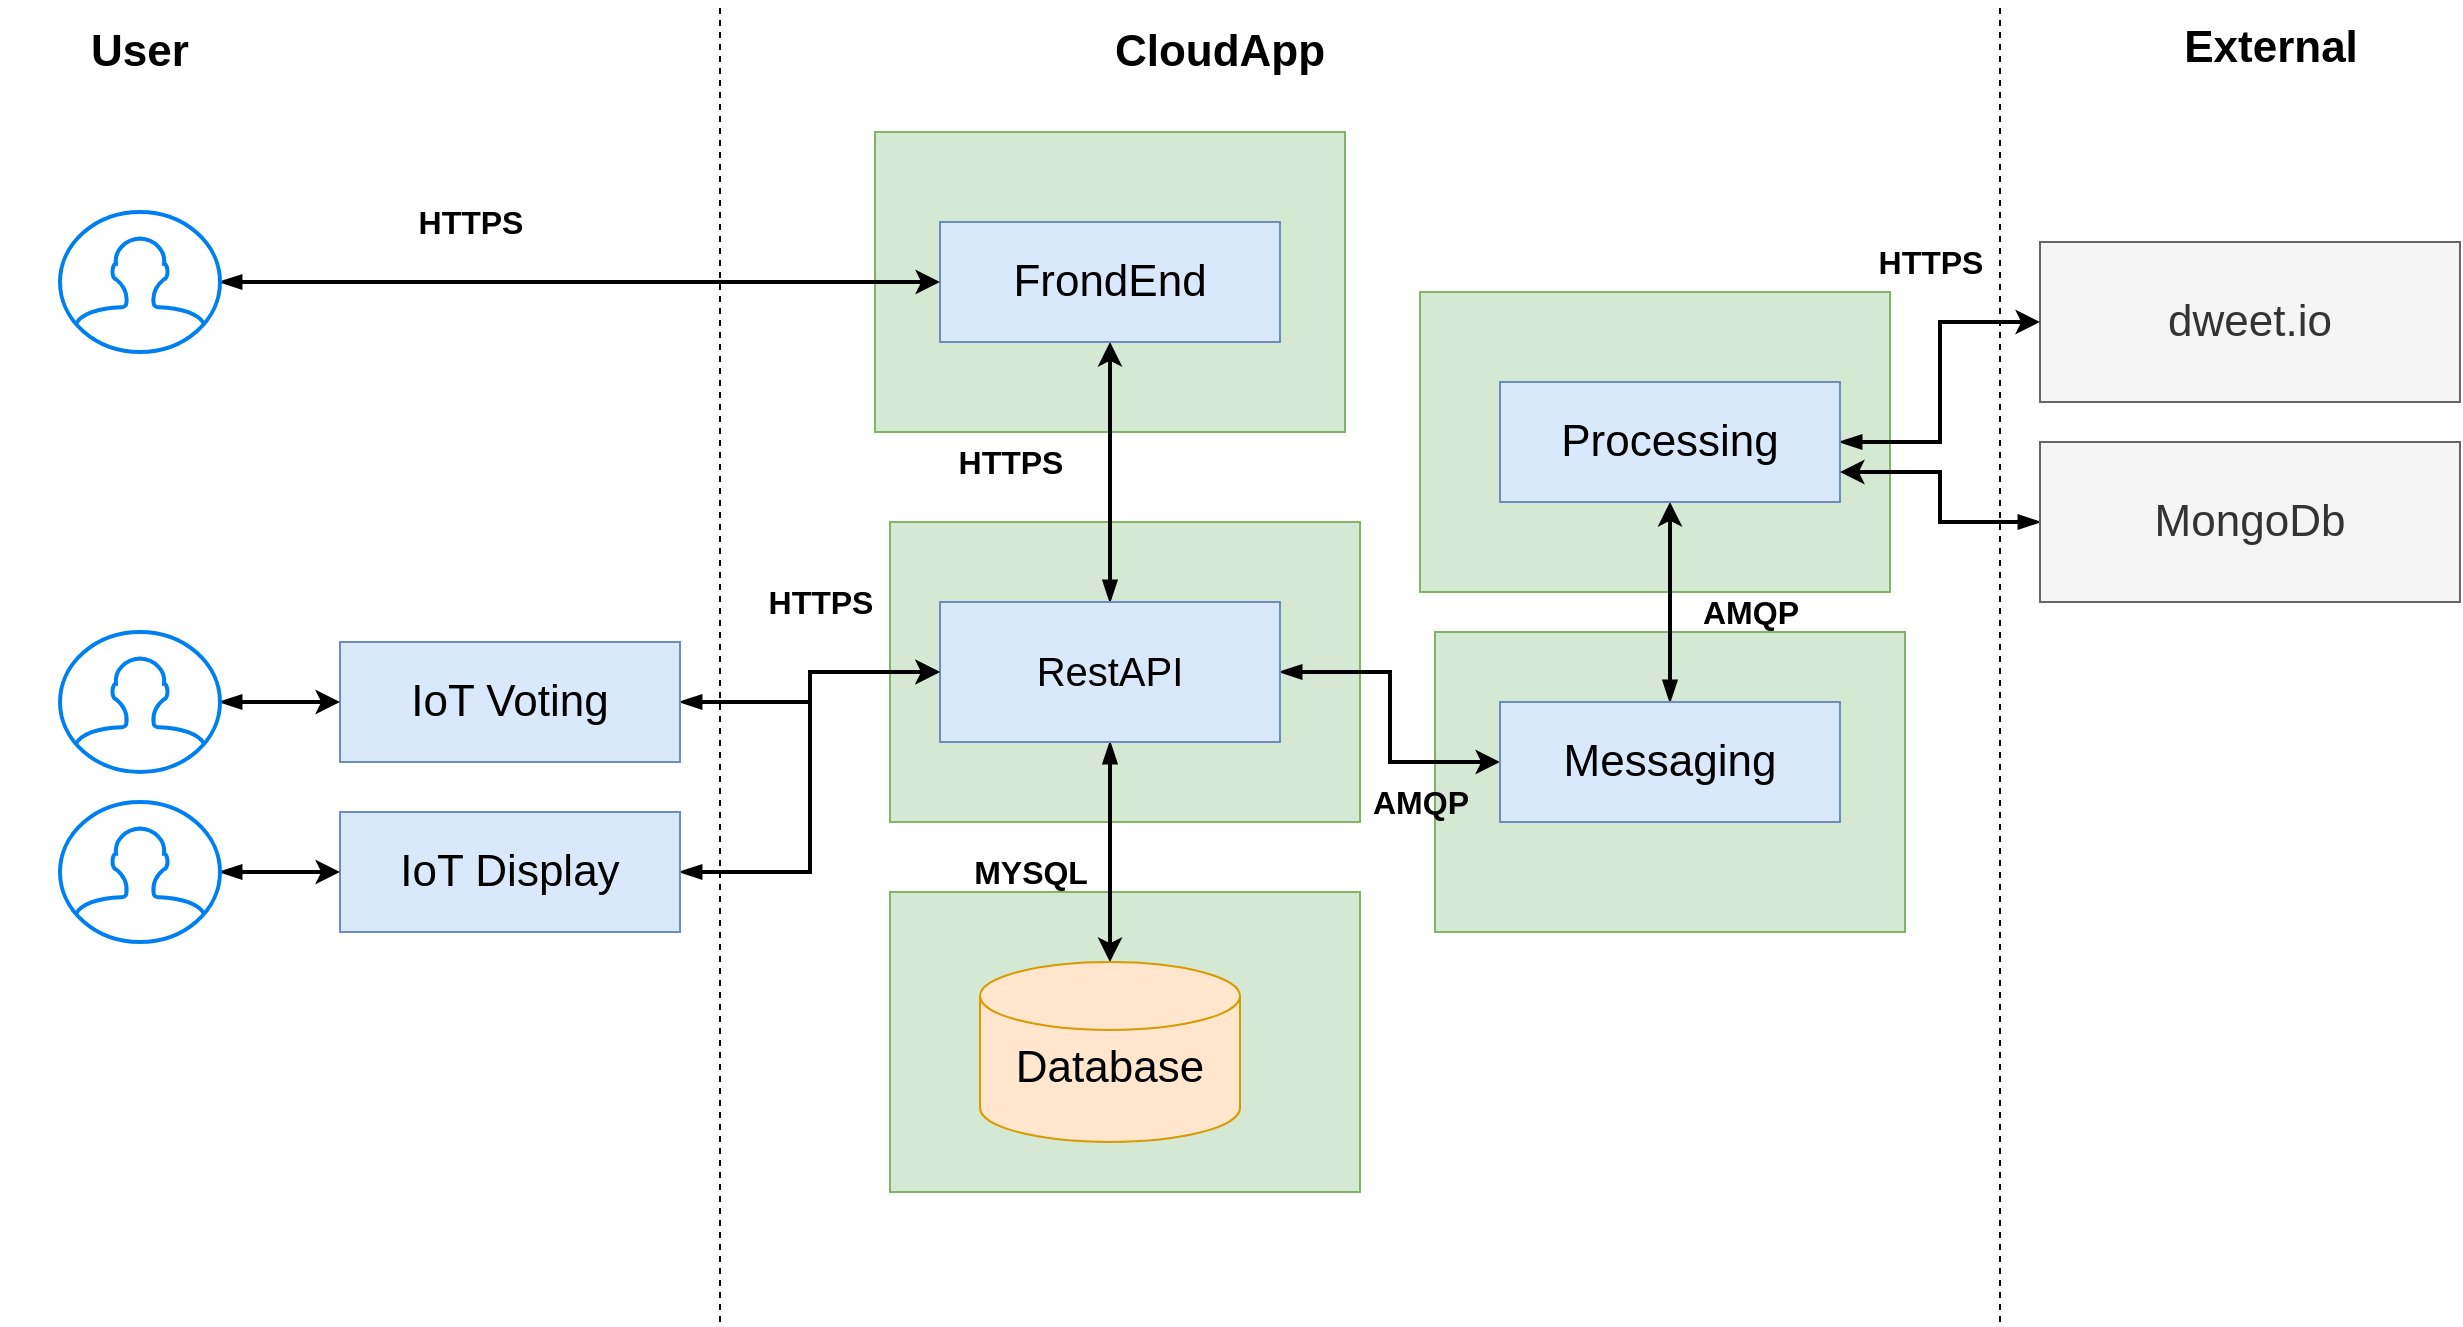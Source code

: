 <mxfile version="13.9.8" type="device"><diagram id="r1JDLt2uP6RqPP84AGkt" name="Page-1"><mxGraphModel dx="1506" dy="830" grid="1" gridSize="10" guides="1" tooltips="1" connect="1" arrows="1" fold="1" page="0" pageScale="1" pageWidth="850" pageHeight="1100" math="0" shadow="0"><root><mxCell id="0"/><mxCell id="1" parent="0"/><mxCell id="uSY_zeDXxoWefg3J3PGC-15" value="&lt;b&gt;&lt;br&gt;&lt;/b&gt;" style="rounded=0;whiteSpace=wrap;html=1;align=left;fillColor=#d5e8d4;strokeColor=#82b366;" vertex="1" parent="1"><mxGeometry x="315" y="545" width="235" height="150" as="geometry"/></mxCell><mxCell id="uSY_zeDXxoWefg3J3PGC-14" value="&lt;b&gt;&lt;br&gt;&lt;/b&gt;" style="rounded=0;whiteSpace=wrap;html=1;align=left;fillColor=#d5e8d4;strokeColor=#82b366;" vertex="1" parent="1"><mxGeometry x="587.5" y="415" width="235" height="150" as="geometry"/></mxCell><mxCell id="uSY_zeDXxoWefg3J3PGC-13" value="&lt;b&gt;&lt;br&gt;&lt;/b&gt;" style="rounded=0;whiteSpace=wrap;html=1;align=left;fillColor=#d5e8d4;strokeColor=#82b366;" vertex="1" parent="1"><mxGeometry x="580" y="245" width="235" height="150" as="geometry"/></mxCell><mxCell id="uSY_zeDXxoWefg3J3PGC-12" value="&lt;b&gt;&lt;br&gt;&lt;/b&gt;" style="rounded=0;whiteSpace=wrap;html=1;align=left;fillColor=#d5e8d4;strokeColor=#82b366;" vertex="1" parent="1"><mxGeometry x="307.5" y="165" width="235" height="150" as="geometry"/></mxCell><mxCell id="POYa3rj1FPTgSTqGW85i-14" value="&lt;b&gt;&lt;br&gt;&lt;/b&gt;" style="rounded=0;whiteSpace=wrap;html=1;align=left;fillColor=#d5e8d4;strokeColor=#82b366;" parent="1" vertex="1"><mxGeometry x="315" y="360" width="235" height="150" as="geometry"/></mxCell><mxCell id="E9mfV4vEJeYdUEhxdeUs-2" value="User" style="text;html=1;strokeColor=none;fillColor=none;align=center;verticalAlign=middle;whiteSpace=wrap;rounded=0;fontStyle=1;fontSize=22;" parent="1" vertex="1"><mxGeometry x="-130" y="100" width="140" height="50" as="geometry"/></mxCell><mxCell id="POYa3rj1FPTgSTqGW85i-4" style="edgeStyle=orthogonalEdgeStyle;rounded=0;orthogonalLoop=1;jettySize=auto;html=1;entryX=0.5;entryY=1;entryDx=0;entryDy=0;startArrow=blockThin;startFill=1;strokeWidth=2;" parent="1" source="E9mfV4vEJeYdUEhxdeUs-7" target="POYa3rj1FPTgSTqGW85i-3" edge="1"><mxGeometry relative="1" as="geometry"/></mxCell><mxCell id="POYa3rj1FPTgSTqGW85i-20" style="edgeStyle=orthogonalEdgeStyle;rounded=0;orthogonalLoop=1;jettySize=auto;html=1;exitX=1;exitY=0.5;exitDx=0;exitDy=0;entryX=0;entryY=0.5;entryDx=0;entryDy=0;startArrow=blockThin;startFill=1;strokeColor=#000000;strokeWidth=2;" parent="1" source="E9mfV4vEJeYdUEhxdeUs-7" target="POYa3rj1FPTgSTqGW85i-17" edge="1"><mxGeometry relative="1" as="geometry"/></mxCell><mxCell id="POYa3rj1FPTgSTqGW85i-28" style="edgeStyle=orthogonalEdgeStyle;rounded=0;orthogonalLoop=1;jettySize=auto;html=1;startArrow=blockThin;startFill=1;strokeColor=#000000;strokeWidth=2;" parent="1" source="E9mfV4vEJeYdUEhxdeUs-7" target="E9mfV4vEJeYdUEhxdeUs-12" edge="1"><mxGeometry relative="1" as="geometry"/></mxCell><mxCell id="E9mfV4vEJeYdUEhxdeUs-7" value="&lt;span style=&quot;font-size: 20px&quot;&gt;RestAPI&lt;/span&gt;" style="rounded=0;whiteSpace=wrap;html=1;fontSize=22;fillColor=#dae8fc;strokeColor=#6c8ebf;" parent="1" vertex="1"><mxGeometry x="340" y="400" width="170" height="70" as="geometry"/></mxCell><mxCell id="E9mfV4vEJeYdUEhxdeUs-12" value="&lt;p style=&quot;line-height: 120%&quot;&gt;Database&lt;/p&gt;" style="shape=cylinder2;whiteSpace=wrap;html=1;boundedLbl=1;backgroundOutline=1;size=17;fontSize=22;fillColor=#ffe6cc;strokeColor=#d79b00;verticalAlign=bottom;" parent="1" vertex="1"><mxGeometry x="360" y="580" width="130" height="90" as="geometry"/></mxCell><mxCell id="POYa3rj1FPTgSTqGW85i-8" style="edgeStyle=orthogonalEdgeStyle;rounded=0;orthogonalLoop=1;jettySize=auto;html=1;startArrow=blockThin;startFill=1;strokeColor=#000000;strokeWidth=2;" parent="1" source="E9mfV4vEJeYdUEhxdeUs-22" target="E9mfV4vEJeYdUEhxdeUs-7" edge="1"><mxGeometry relative="1" as="geometry"/></mxCell><mxCell id="E9mfV4vEJeYdUEhxdeUs-22" value="IoT Voting" style="rounded=0;whiteSpace=wrap;html=1;fontSize=22;fillColor=#dae8fc;strokeColor=#6c8ebf;" parent="1" vertex="1"><mxGeometry x="40" y="420" width="170" height="60" as="geometry"/></mxCell><mxCell id="E9mfV4vEJeYdUEhxdeUs-31" value="dweet.io" style="whiteSpace=wrap;html=1;fillColor=#f5f5f5;fontSize=22;strokeColor=#666666;fontColor=#333333;" parent="1" vertex="1"><mxGeometry x="890" y="220" width="210" height="80" as="geometry"/></mxCell><mxCell id="5WMwlIYyCYfovz2jieML-2" value="&lt;font style=&quot;font-size: 22px&quot;&gt;&lt;b&gt;External&lt;/b&gt;&lt;/font&gt;" style="text;html=1;align=center;verticalAlign=middle;resizable=0;points=[];autosize=1;" parent="1" vertex="1"><mxGeometry x="955" y="112.5" width="100" height="20" as="geometry"/></mxCell><mxCell id="5WMwlIYyCYfovz2jieML-11" value="&lt;font size=&quot;1&quot;&gt;&lt;b style=&quot;font-size: 16px&quot;&gt;HTTPS&lt;/b&gt;&lt;/font&gt;" style="text;html=1;align=center;verticalAlign=middle;resizable=0;points=[];autosize=1;" parent="1" vertex="1"><mxGeometry x="340" y="320" width="70" height="20" as="geometry"/></mxCell><mxCell id="POYa3rj1FPTgSTqGW85i-2" value="CloudApp" style="text;html=1;strokeColor=none;fillColor=none;align=center;verticalAlign=middle;whiteSpace=wrap;rounded=0;fontStyle=1;fontSize=22;" parent="1" vertex="1"><mxGeometry x="410" y="100" width="140" height="50" as="geometry"/></mxCell><mxCell id="POYa3rj1FPTgSTqGW85i-3" value="FrondEnd" style="rounded=0;whiteSpace=wrap;html=1;fontSize=22;fillColor=#dae8fc;strokeColor=#6c8ebf;" parent="1" vertex="1"><mxGeometry x="340" y="210" width="170" height="60" as="geometry"/></mxCell><mxCell id="POYa3rj1FPTgSTqGW85i-6" style="edgeStyle=orthogonalEdgeStyle;rounded=0;orthogonalLoop=1;jettySize=auto;html=1;entryX=0;entryY=0.5;entryDx=0;entryDy=0;startArrow=blockThin;startFill=1;strokeColor=#000000;strokeWidth=2;" parent="1" source="POYa3rj1FPTgSTqGW85i-5" target="POYa3rj1FPTgSTqGW85i-3" edge="1"><mxGeometry relative="1" as="geometry"/></mxCell><mxCell id="POYa3rj1FPTgSTqGW85i-5" value="" style="html=1;verticalLabelPosition=bottom;align=center;labelBackgroundColor=#ffffff;verticalAlign=top;strokeWidth=2;strokeColor=#0080F0;shadow=0;dashed=0;shape=mxgraph.ios7.icons.user;" parent="1" vertex="1"><mxGeometry x="-100" y="205" width="80" height="70" as="geometry"/></mxCell><mxCell id="POYa3rj1FPTgSTqGW85i-7" value="&lt;font size=&quot;1&quot;&gt;&lt;b style=&quot;font-size: 16px&quot;&gt;HTTPS&lt;/b&gt;&lt;/font&gt;" style="text;html=1;align=center;verticalAlign=middle;resizable=0;points=[];autosize=1;" parent="1" vertex="1"><mxGeometry x="70" y="200" width="70" height="20" as="geometry"/></mxCell><mxCell id="POYa3rj1FPTgSTqGW85i-11" style="edgeStyle=orthogonalEdgeStyle;rounded=0;orthogonalLoop=1;jettySize=auto;html=1;entryX=0;entryY=0.5;entryDx=0;entryDy=0;startArrow=blockThin;startFill=1;strokeColor=#000000;strokeWidth=2;" parent="1" source="POYa3rj1FPTgSTqGW85i-10" target="E9mfV4vEJeYdUEhxdeUs-22" edge="1"><mxGeometry relative="1" as="geometry"/></mxCell><mxCell id="POYa3rj1FPTgSTqGW85i-10" value="" style="html=1;verticalLabelPosition=bottom;align=center;labelBackgroundColor=#ffffff;verticalAlign=top;strokeWidth=2;strokeColor=#0080F0;shadow=0;dashed=0;shape=mxgraph.ios7.icons.user;" parent="1" vertex="1"><mxGeometry x="-100" y="415" width="80" height="70" as="geometry"/></mxCell><mxCell id="POYa3rj1FPTgSTqGW85i-12" value="&lt;font size=&quot;1&quot;&gt;&lt;b style=&quot;font-size: 16px&quot;&gt;HTTPS&lt;/b&gt;&lt;/font&gt;" style="text;html=1;align=center;verticalAlign=middle;resizable=0;points=[];autosize=1;" parent="1" vertex="1"><mxGeometry x="245" y="390" width="70" height="20" as="geometry"/></mxCell><mxCell id="POYa3rj1FPTgSTqGW85i-19" style="edgeStyle=orthogonalEdgeStyle;rounded=0;orthogonalLoop=1;jettySize=auto;html=1;exitX=0.5;exitY=0;exitDx=0;exitDy=0;startArrow=blockThin;startFill=1;strokeColor=#000000;strokeWidth=2;" parent="1" source="POYa3rj1FPTgSTqGW85i-17" target="POYa3rj1FPTgSTqGW85i-18" edge="1"><mxGeometry relative="1" as="geometry"/></mxCell><mxCell id="POYa3rj1FPTgSTqGW85i-17" value="Messaging" style="rounded=0;whiteSpace=wrap;html=1;fontSize=22;fillColor=#dae8fc;strokeColor=#6c8ebf;" parent="1" vertex="1"><mxGeometry x="620" y="450" width="170" height="60" as="geometry"/></mxCell><mxCell id="POYa3rj1FPTgSTqGW85i-21" style="edgeStyle=orthogonalEdgeStyle;rounded=0;orthogonalLoop=1;jettySize=auto;html=1;exitX=1;exitY=0.5;exitDx=0;exitDy=0;entryX=0;entryY=0.5;entryDx=0;entryDy=0;startArrow=blockThin;startFill=1;strokeColor=#000000;strokeWidth=2;" parent="1" source="POYa3rj1FPTgSTqGW85i-18" target="E9mfV4vEJeYdUEhxdeUs-31" edge="1"><mxGeometry relative="1" as="geometry"/></mxCell><mxCell id="POYa3rj1FPTgSTqGW85i-18" value="Processing" style="rounded=0;whiteSpace=wrap;html=1;fontSize=22;fillColor=#dae8fc;strokeColor=#6c8ebf;" parent="1" vertex="1"><mxGeometry x="620" y="290" width="170" height="60" as="geometry"/></mxCell><mxCell id="POYa3rj1FPTgSTqGW85i-23" style="edgeStyle=orthogonalEdgeStyle;rounded=0;orthogonalLoop=1;jettySize=auto;html=1;exitX=0;exitY=0.5;exitDx=0;exitDy=0;entryX=1;entryY=0.75;entryDx=0;entryDy=0;startArrow=blockThin;startFill=1;strokeColor=#000000;strokeWidth=2;" parent="1" source="POYa3rj1FPTgSTqGW85i-22" target="POYa3rj1FPTgSTqGW85i-18" edge="1"><mxGeometry relative="1" as="geometry"/></mxCell><mxCell id="POYa3rj1FPTgSTqGW85i-22" value="MongoDb" style="whiteSpace=wrap;html=1;fillColor=#f5f5f5;fontSize=22;strokeColor=#666666;fontColor=#333333;" parent="1" vertex="1"><mxGeometry x="890" y="320" width="210" height="80" as="geometry"/></mxCell><mxCell id="POYa3rj1FPTgSTqGW85i-27" value="&lt;font size=&quot;1&quot;&gt;&lt;b style=&quot;font-size: 16px&quot;&gt;HTTPS&lt;/b&gt;&lt;/font&gt;" style="text;html=1;align=center;verticalAlign=middle;resizable=0;points=[];autosize=1;" parent="1" vertex="1"><mxGeometry x="800" y="220" width="70" height="20" as="geometry"/></mxCell><mxCell id="POYa3rj1FPTgSTqGW85i-29" value="&lt;span style=&quot;font-size: 16px&quot;&gt;&lt;b&gt;AMQP&lt;br&gt;&lt;/b&gt;&lt;/span&gt;" style="text;html=1;align=center;verticalAlign=middle;resizable=0;points=[];autosize=1;" parent="1" vertex="1"><mxGeometry x="550" y="490" width="60" height="20" as="geometry"/></mxCell><mxCell id="POYa3rj1FPTgSTqGW85i-30" value="&lt;span style=&quot;font-size: 16px&quot;&gt;&lt;b&gt;AMQP&lt;br&gt;&lt;/b&gt;&lt;/span&gt;" style="text;html=1;align=center;verticalAlign=middle;resizable=0;points=[];autosize=1;" parent="1" vertex="1"><mxGeometry x="715" y="395" width="60" height="20" as="geometry"/></mxCell><mxCell id="uSY_zeDXxoWefg3J3PGC-1" value="&lt;span style=&quot;font-size: 16px&quot;&gt;&lt;b&gt;MYSQL&lt;br&gt;&lt;/b&gt;&lt;/span&gt;" style="text;html=1;align=center;verticalAlign=middle;resizable=0;points=[];autosize=1;" vertex="1" parent="1"><mxGeometry x="350" y="525" width="70" height="20" as="geometry"/></mxCell><mxCell id="uSY_zeDXxoWefg3J3PGC-4" value="" style="endArrow=none;dashed=1;html=1;" edge="1" parent="1"><mxGeometry width="50" height="50" relative="1" as="geometry"><mxPoint x="230" y="760" as="sourcePoint"/><mxPoint x="230" y="100" as="targetPoint"/></mxGeometry></mxCell><mxCell id="uSY_zeDXxoWefg3J3PGC-6" style="edgeStyle=orthogonalEdgeStyle;rounded=0;orthogonalLoop=1;jettySize=auto;html=1;startArrow=blockThin;startFill=1;strokeColor=#000000;strokeWidth=2;entryX=0;entryY=0.5;entryDx=0;entryDy=0;" edge="1" parent="1" source="uSY_zeDXxoWefg3J3PGC-7" target="E9mfV4vEJeYdUEhxdeUs-7"><mxGeometry relative="1" as="geometry"><mxPoint x="340" y="520" as="targetPoint"/></mxGeometry></mxCell><mxCell id="uSY_zeDXxoWefg3J3PGC-7" value="IoT Display" style="rounded=0;whiteSpace=wrap;html=1;fontSize=22;fillColor=#dae8fc;strokeColor=#6c8ebf;" vertex="1" parent="1"><mxGeometry x="40" y="505" width="170" height="60" as="geometry"/></mxCell><mxCell id="uSY_zeDXxoWefg3J3PGC-8" style="edgeStyle=orthogonalEdgeStyle;rounded=0;orthogonalLoop=1;jettySize=auto;html=1;entryX=0;entryY=0.5;entryDx=0;entryDy=0;startArrow=blockThin;startFill=1;strokeColor=#000000;strokeWidth=2;" edge="1" parent="1" source="uSY_zeDXxoWefg3J3PGC-9" target="uSY_zeDXxoWefg3J3PGC-7"><mxGeometry relative="1" as="geometry"/></mxCell><mxCell id="uSY_zeDXxoWefg3J3PGC-9" value="" style="html=1;verticalLabelPosition=bottom;align=center;labelBackgroundColor=#ffffff;verticalAlign=top;strokeWidth=2;strokeColor=#0080F0;shadow=0;dashed=0;shape=mxgraph.ios7.icons.user;" vertex="1" parent="1"><mxGeometry x="-100" y="500" width="80" height="70" as="geometry"/></mxCell><mxCell id="uSY_zeDXxoWefg3J3PGC-10" value="" style="endArrow=none;dashed=1;html=1;" edge="1" parent="1"><mxGeometry width="50" height="50" relative="1" as="geometry"><mxPoint x="870" y="760" as="sourcePoint"/><mxPoint x="870" y="100" as="targetPoint"/></mxGeometry></mxCell></root></mxGraphModel></diagram></mxfile>